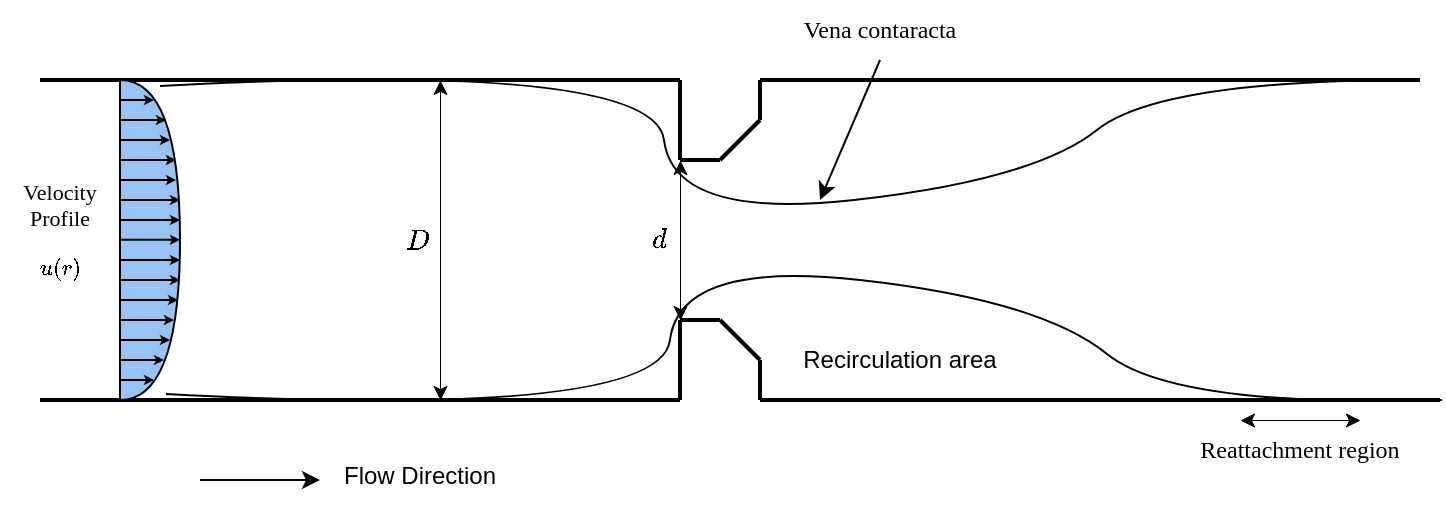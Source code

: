 <mxfile version="24.1.0" type="github">
  <diagram name="Page-1" id="7e0a89b8-554c-2b80-1dc8-d5c74ca68de4">
    <mxGraphModel dx="682" dy="412" grid="1" gridSize="10" guides="1" tooltips="1" connect="1" arrows="1" fold="1" page="1" pageScale="1" pageWidth="1100" pageHeight="850" background="none" math="1" shadow="0">
      <root>
        <mxCell id="0" />
        <mxCell id="1" parent="0" />
        <mxCell id="FeCao_x4S49SE_JTiYvp-1" value="" style="endArrow=none;html=1;rounded=0;curved=0;flowAnimation=0;strokeWidth=2;snapToPoint=1;" edge="1" parent="1">
          <mxGeometry width="50" height="50" relative="1" as="geometry">
            <mxPoint x="120" y="160" as="sourcePoint" />
            <mxPoint x="440" y="160" as="targetPoint" />
          </mxGeometry>
        </mxCell>
        <mxCell id="FeCao_x4S49SE_JTiYvp-6" value="" style="endArrow=none;html=1;rounded=0;curved=0;flowAnimation=0;strokeWidth=2;snapToPoint=1;" edge="1" parent="1">
          <mxGeometry width="50" height="50" relative="1" as="geometry">
            <mxPoint x="120" y="320" as="sourcePoint" />
            <mxPoint x="440" y="320" as="targetPoint" />
          </mxGeometry>
        </mxCell>
        <mxCell id="FeCao_x4S49SE_JTiYvp-7" value="" style="endArrow=none;html=1;rounded=0;strokeWidth=2;" edge="1" parent="1">
          <mxGeometry width="50" height="50" relative="1" as="geometry">
            <mxPoint x="440" y="320" as="sourcePoint" />
            <mxPoint x="440" y="280" as="targetPoint" />
          </mxGeometry>
        </mxCell>
        <mxCell id="FeCao_x4S49SE_JTiYvp-8" value="" style="endArrow=none;html=1;rounded=0;strokeWidth=2;" edge="1" parent="1">
          <mxGeometry width="50" height="50" relative="1" as="geometry">
            <mxPoint x="440" y="200" as="sourcePoint" />
            <mxPoint x="440" y="160" as="targetPoint" />
          </mxGeometry>
        </mxCell>
        <mxCell id="FeCao_x4S49SE_JTiYvp-9" value="" style="endArrow=none;html=1;rounded=0;strokeWidth=2;" edge="1" parent="1">
          <mxGeometry width="50" height="50" relative="1" as="geometry">
            <mxPoint x="460" y="280" as="sourcePoint" />
            <mxPoint x="440" y="280" as="targetPoint" />
          </mxGeometry>
        </mxCell>
        <mxCell id="FeCao_x4S49SE_JTiYvp-10" value="" style="endArrow=none;html=1;rounded=0;strokeWidth=2;" edge="1" parent="1">
          <mxGeometry width="50" height="50" relative="1" as="geometry">
            <mxPoint x="460" y="200" as="sourcePoint" />
            <mxPoint x="440" y="200" as="targetPoint" />
          </mxGeometry>
        </mxCell>
        <mxCell id="FeCao_x4S49SE_JTiYvp-11" value="" style="endArrow=none;html=1;rounded=0;strokeWidth=2;" edge="1" parent="1">
          <mxGeometry width="50" height="50" relative="1" as="geometry">
            <mxPoint x="480" y="180" as="sourcePoint" />
            <mxPoint x="460" y="200" as="targetPoint" />
          </mxGeometry>
        </mxCell>
        <mxCell id="FeCao_x4S49SE_JTiYvp-12" value="" style="endArrow=none;html=1;rounded=0;strokeWidth=2;" edge="1" parent="1">
          <mxGeometry width="50" height="50" relative="1" as="geometry">
            <mxPoint x="480" y="300" as="sourcePoint" />
            <mxPoint x="460" y="280" as="targetPoint" />
          </mxGeometry>
        </mxCell>
        <mxCell id="FeCao_x4S49SE_JTiYvp-13" value="" style="endArrow=none;html=1;rounded=0;strokeWidth=2;" edge="1" parent="1">
          <mxGeometry width="50" height="50" relative="1" as="geometry">
            <mxPoint x="480" y="320" as="sourcePoint" />
            <mxPoint x="480" y="300" as="targetPoint" />
          </mxGeometry>
        </mxCell>
        <mxCell id="FeCao_x4S49SE_JTiYvp-14" value="" style="endArrow=none;html=1;rounded=0;strokeWidth=2;" edge="1" parent="1">
          <mxGeometry width="50" height="50" relative="1" as="geometry">
            <mxPoint x="820" y="320" as="sourcePoint" />
            <mxPoint x="480" y="320" as="targetPoint" />
          </mxGeometry>
        </mxCell>
        <mxCell id="FeCao_x4S49SE_JTiYvp-15" value="" style="endArrow=none;html=1;rounded=0;strokeWidth=2;" edge="1" parent="1">
          <mxGeometry width="50" height="50" relative="1" as="geometry">
            <mxPoint x="480" y="160" as="sourcePoint" />
            <mxPoint x="480" y="180" as="targetPoint" />
          </mxGeometry>
        </mxCell>
        <mxCell id="FeCao_x4S49SE_JTiYvp-16" value="" style="endArrow=none;html=1;rounded=0;strokeWidth=2;" edge="1" parent="1">
          <mxGeometry width="50" height="50" relative="1" as="geometry">
            <mxPoint x="810" y="160" as="sourcePoint" />
            <mxPoint x="480" y="160" as="targetPoint" />
          </mxGeometry>
        </mxCell>
        <mxCell id="FeCao_x4S49SE_JTiYvp-17" value="" style="endArrow=classic;startArrow=classic;html=1;rounded=0;snapToPoint=1;jumpSize=6;strokeWidth=0.5;" edge="1" parent="1">
          <mxGeometry width="50" height="50" relative="1" as="geometry">
            <mxPoint x="320" y="320" as="sourcePoint" />
            <mxPoint x="320" y="160" as="targetPoint" />
          </mxGeometry>
        </mxCell>
        <mxCell id="FeCao_x4S49SE_JTiYvp-18" value="$$ D $$" style="text;html=1;align=center;verticalAlign=middle;whiteSpace=wrap;rounded=0;" vertex="1" parent="1">
          <mxGeometry x="300" y="225" width="17" height="30" as="geometry" />
        </mxCell>
        <mxCell id="FeCao_x4S49SE_JTiYvp-19" value="" style="endArrow=classic;startArrow=classic;html=1;rounded=0;snapToPoint=1;jumpSize=6;strokeWidth=0.5;" edge="1" parent="1">
          <mxGeometry width="50" height="50" relative="1" as="geometry">
            <mxPoint x="440" y="280" as="sourcePoint" />
            <mxPoint x="440" y="200" as="targetPoint" />
          </mxGeometry>
        </mxCell>
        <mxCell id="FeCao_x4S49SE_JTiYvp-20" value="$$ d $$" style="text;html=1;align=center;verticalAlign=middle;whiteSpace=wrap;rounded=0;" vertex="1" parent="1">
          <mxGeometry x="420" y="225" width="20" height="30" as="geometry" />
        </mxCell>
        <mxCell id="FeCao_x4S49SE_JTiYvp-27" value="" style="shape=delay;whiteSpace=wrap;html=1;fillColor=#99c1f1;movable=0;resizable=0;rotatable=0;deletable=0;editable=0;locked=1;connectable=0;" vertex="1" parent="1">
          <mxGeometry x="160" y="160" width="30" height="160" as="geometry" />
        </mxCell>
        <mxCell id="FeCao_x4S49SE_JTiYvp-31" value="" style="endArrow=classic;html=1;rounded=0;endSize=2;" edge="1" parent="1">
          <mxGeometry width="50" height="50" relative="1" as="geometry">
            <mxPoint x="160" y="270" as="sourcePoint" />
            <mxPoint x="189" y="270" as="targetPoint" />
          </mxGeometry>
        </mxCell>
        <mxCell id="FeCao_x4S49SE_JTiYvp-32" value="" style="endArrow=classic;html=1;rounded=0;endSize=2;" edge="1" parent="1">
          <mxGeometry width="50" height="50" relative="1" as="geometry">
            <mxPoint x="160" y="280" as="sourcePoint" />
            <mxPoint x="187" y="280" as="targetPoint" />
          </mxGeometry>
        </mxCell>
        <mxCell id="FeCao_x4S49SE_JTiYvp-33" value="" style="endArrow=classic;html=1;rounded=0;endSize=2;" edge="1" parent="1">
          <mxGeometry width="50" height="50" relative="1" as="geometry">
            <mxPoint x="160" y="290" as="sourcePoint" />
            <mxPoint x="185" y="290" as="targetPoint" />
          </mxGeometry>
        </mxCell>
        <mxCell id="FeCao_x4S49SE_JTiYvp-34" value="" style="endArrow=classic;html=1;rounded=0;endSize=2;" edge="1" parent="1">
          <mxGeometry width="50" height="50" relative="1" as="geometry">
            <mxPoint x="160" y="300" as="sourcePoint" />
            <mxPoint x="182" y="300" as="targetPoint" />
          </mxGeometry>
        </mxCell>
        <mxCell id="FeCao_x4S49SE_JTiYvp-35" value="" style="endArrow=classic;html=1;rounded=0;endSize=2;" edge="1" parent="1">
          <mxGeometry width="50" height="50" relative="1" as="geometry">
            <mxPoint x="160" y="310" as="sourcePoint" />
            <mxPoint x="177" y="310" as="targetPoint" />
          </mxGeometry>
        </mxCell>
        <mxCell id="FeCao_x4S49SE_JTiYvp-37" value="" style="endArrow=classic;html=1;rounded=0;endSize=2;" edge="1" parent="1">
          <mxGeometry width="50" height="50" relative="1" as="geometry">
            <mxPoint x="160" y="260" as="sourcePoint" />
            <mxPoint x="190" y="260" as="targetPoint" />
          </mxGeometry>
        </mxCell>
        <mxCell id="FeCao_x4S49SE_JTiYvp-38" value="" style="endArrow=classic;html=1;rounded=0;endSize=2;" edge="1" parent="1">
          <mxGeometry width="50" height="50" relative="1" as="geometry">
            <mxPoint x="160" y="250" as="sourcePoint" />
            <mxPoint x="190" y="250" as="targetPoint" />
          </mxGeometry>
        </mxCell>
        <mxCell id="FeCao_x4S49SE_JTiYvp-39" value="" style="endArrow=classic;html=1;rounded=0;endSize=2;" edge="1" parent="1">
          <mxGeometry width="50" height="50" relative="1" as="geometry">
            <mxPoint x="160" y="239.89" as="sourcePoint" />
            <mxPoint x="190" y="239.89" as="targetPoint" />
          </mxGeometry>
        </mxCell>
        <mxCell id="FeCao_x4S49SE_JTiYvp-40" value="" style="endArrow=classic;html=1;rounded=0;endSize=2;" edge="1" parent="1">
          <mxGeometry width="50" height="50" relative="1" as="geometry">
            <mxPoint x="160" y="230" as="sourcePoint" />
            <mxPoint x="190" y="230" as="targetPoint" />
          </mxGeometry>
        </mxCell>
        <mxCell id="FeCao_x4S49SE_JTiYvp-41" value="" style="endArrow=classic;html=1;rounded=0;endSize=2;" edge="1" parent="1">
          <mxGeometry width="50" height="50" relative="1" as="geometry">
            <mxPoint x="160" y="220" as="sourcePoint" />
            <mxPoint x="190" y="220" as="targetPoint" />
          </mxGeometry>
        </mxCell>
        <mxCell id="FeCao_x4S49SE_JTiYvp-42" value="" style="endArrow=classic;html=1;rounded=0;endSize=2;" edge="1" parent="1">
          <mxGeometry width="50" height="50" relative="1" as="geometry">
            <mxPoint x="160" y="210" as="sourcePoint" />
            <mxPoint x="188" y="210" as="targetPoint" />
          </mxGeometry>
        </mxCell>
        <mxCell id="FeCao_x4S49SE_JTiYvp-44" value="" style="endArrow=classic;html=1;rounded=0;endSize=2;" edge="1" parent="1">
          <mxGeometry width="50" height="50" relative="1" as="geometry">
            <mxPoint x="160" y="200" as="sourcePoint" />
            <mxPoint x="188" y="200" as="targetPoint" />
          </mxGeometry>
        </mxCell>
        <mxCell id="FeCao_x4S49SE_JTiYvp-45" value="" style="endArrow=classic;html=1;rounded=0;endSize=2;" edge="1" parent="1">
          <mxGeometry width="50" height="50" relative="1" as="geometry">
            <mxPoint x="160" y="190" as="sourcePoint" />
            <mxPoint x="185" y="190" as="targetPoint" />
          </mxGeometry>
        </mxCell>
        <mxCell id="FeCao_x4S49SE_JTiYvp-46" value="" style="endArrow=classic;html=1;rounded=0;endSize=2;" edge="1" parent="1">
          <mxGeometry width="50" height="50" relative="1" as="geometry">
            <mxPoint x="160" y="180" as="sourcePoint" />
            <mxPoint x="183" y="180" as="targetPoint" />
          </mxGeometry>
        </mxCell>
        <mxCell id="FeCao_x4S49SE_JTiYvp-47" value="" style="endArrow=classic;html=1;rounded=0;endSize=2;" edge="1" parent="1">
          <mxGeometry width="50" height="50" relative="1" as="geometry">
            <mxPoint x="160" y="170" as="sourcePoint" />
            <mxPoint x="177" y="170" as="targetPoint" />
          </mxGeometry>
        </mxCell>
        <mxCell id="FeCao_x4S49SE_JTiYvp-48" value="&lt;div style=&quot;font-size: 11px;&quot;&gt;&lt;font style=&quot;font-size: 11px;&quot; data-font-src=&quot;https://fonts.googleapis.com/css?family=Roman&quot; face=&quot;Roman&quot;&gt;Velocity Profile&lt;/font&gt;&lt;/div&gt;&lt;font style=&quot;font-size: 11px;&quot; face=&quot;Roman&quot;&gt;$$ u(r) $$ &lt;/font&gt;" style="text;html=1;align=center;verticalAlign=middle;whiteSpace=wrap;rounded=0;" vertex="1" parent="1">
          <mxGeometry x="100" y="195" width="60" height="90" as="geometry" />
        </mxCell>
        <mxCell id="FeCao_x4S49SE_JTiYvp-49" value="" style="endArrow=classic;html=1;rounded=0;" edge="1" parent="1">
          <mxGeometry width="50" height="50" relative="1" as="geometry">
            <mxPoint x="200" y="360" as="sourcePoint" />
            <mxPoint x="260" y="360" as="targetPoint" />
          </mxGeometry>
        </mxCell>
        <mxCell id="FeCao_x4S49SE_JTiYvp-50" value="Flow Direction" style="text;html=1;align=center;verticalAlign=middle;whiteSpace=wrap;rounded=0;" vertex="1" parent="1">
          <mxGeometry x="240" y="343" width="140" height="30" as="geometry" />
        </mxCell>
        <mxCell id="FeCao_x4S49SE_JTiYvp-53" value="" style="curved=1;endArrow=none;html=1;rounded=0;endFill=0;" edge="1" parent="1">
          <mxGeometry width="50" height="50" relative="1" as="geometry">
            <mxPoint x="183" y="317" as="sourcePoint" />
            <mxPoint x="821" y="320" as="targetPoint" />
            <Array as="points">
              <mxPoint x="430" y="330" />
              <mxPoint x="440" y="250" />
              <mxPoint x="620" y="270" />
              <mxPoint x="687" y="324" />
            </Array>
          </mxGeometry>
        </mxCell>
        <mxCell id="FeCao_x4S49SE_JTiYvp-54" value="" style="curved=1;endArrow=none;html=1;rounded=0;endFill=0;" edge="1" parent="1">
          <mxGeometry width="50" height="50" relative="1" as="geometry">
            <mxPoint x="808" y="160" as="sourcePoint" />
            <mxPoint x="180" y="163" as="targetPoint" />
            <Array as="points">
              <mxPoint x="680" y="160" />
              <mxPoint x="617" y="210" />
              <mxPoint x="437" y="230" />
              <mxPoint x="427" y="150" />
            </Array>
          </mxGeometry>
        </mxCell>
        <mxCell id="FeCao_x4S49SE_JTiYvp-61" value="Recirculation area" style="text;html=1;align=center;verticalAlign=middle;whiteSpace=wrap;rounded=0;" vertex="1" parent="1">
          <mxGeometry x="480" y="285" width="140" height="30" as="geometry" />
        </mxCell>
        <mxCell id="FeCao_x4S49SE_JTiYvp-62" value="" style="endArrow=classic;startArrow=classic;html=1;rounded=0;strokeWidth=0.5;" edge="1" parent="1">
          <mxGeometry width="50" height="50" relative="1" as="geometry">
            <mxPoint x="720" y="330" as="sourcePoint" />
            <mxPoint x="780" y="330" as="targetPoint" />
          </mxGeometry>
        </mxCell>
        <mxCell id="FeCao_x4S49SE_JTiYvp-63" value="Reattachment region" style="text;html=1;align=center;verticalAlign=middle;whiteSpace=wrap;rounded=0;fontFamily=Roman;fontSource=https%3A%2F%2Ffonts.googleapis.com%2Fcss%3Ffamily%3DRoman;" vertex="1" parent="1">
          <mxGeometry x="680" y="330" width="140" height="30" as="geometry" />
        </mxCell>
        <mxCell id="FeCao_x4S49SE_JTiYvp-64" value="Vena contaracta" style="text;html=1;align=center;verticalAlign=middle;whiteSpace=wrap;rounded=0;fontFamily=Roman;fontSource=https%3A%2F%2Ffonts.googleapis.com%2Fcss%3Ffamily%3DRoman;" vertex="1" parent="1">
          <mxGeometry x="470" y="120" width="140" height="30" as="geometry" />
        </mxCell>
        <mxCell id="FeCao_x4S49SE_JTiYvp-65" value="" style="endArrow=classic;html=1;rounded=0;exitX=0.5;exitY=1;exitDx=0;exitDy=0;" edge="1" parent="1" source="FeCao_x4S49SE_JTiYvp-64">
          <mxGeometry width="50" height="50" relative="1" as="geometry">
            <mxPoint x="210" y="370" as="sourcePoint" />
            <mxPoint x="510" y="220" as="targetPoint" />
          </mxGeometry>
        </mxCell>
      </root>
    </mxGraphModel>
  </diagram>
</mxfile>
